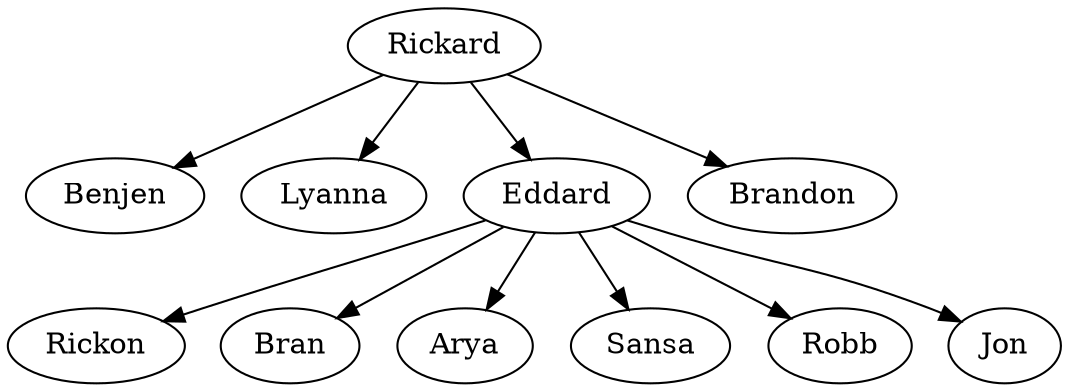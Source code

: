 digraph mytree {
"Rickard"
"Benjen"
"Lyanna"
"Eddard"
"Brandon"
"Rickon"
"Bran"
"Arya"
"Sansa"
"Robb"
"Jon"
    "Rickard" -> "Brandon"
    "Rickard" -> "Eddard"
    "Rickard" -> "Lyanna"
    "Rickard" -> "Benjen"
    "Eddard" -> "Jon"
    "Eddard" -> "Robb"
    "Eddard" -> "Sansa"
    "Eddard" -> "Arya"
    "Eddard" -> "Bran"
    "Eddard" -> "Rickon"
}
